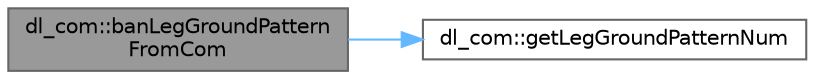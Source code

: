 digraph "dl_com::banLegGroundPatternFromCom"
{
 // LATEX_PDF_SIZE
  bgcolor="transparent";
  edge [fontname=Helvetica,fontsize=10,labelfontname=Helvetica,labelfontsize=10];
  node [fontname=Helvetica,fontsize=10,shape=box,height=0.2,width=0.4];
  rankdir="LR";
  Node1 [id="Node000001",label="dl_com::banLegGroundPattern\lFromCom",height=0.2,width=0.4,color="gray40", fillcolor="grey60", style="filled", fontcolor="black",tooltip="離散化された重心位置から，その重心位置では取り得ない脚接地パターンをfalseにする．"];
  Node1 -> Node2 [id="edge1_Node000001_Node000002",color="steelblue1",style="solid",tooltip=" "];
  Node2 [id="Node000002",label="dl_com::getLegGroundPatternNum",height=0.2,width=0.4,color="grey40", fillcolor="white", style="filled",URL="$namespacedl__com.html#a6d79b0702d8cfec0775641c0189b2cf1",tooltip="脚の接地パターンの総数を返す．"];
}
